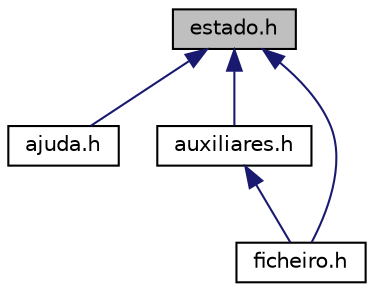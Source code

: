 digraph "estado.h"
{
  edge [fontname="Helvetica",fontsize="10",labelfontname="Helvetica",labelfontsize="10"];
  node [fontname="Helvetica",fontsize="10",shape=record];
  Node1 [label="estado.h",height=0.2,width=0.4,color="black", fillcolor="grey75", style="filled" fontcolor="black"];
  Node1 -> Node2 [dir="back",color="midnightblue",fontsize="10",style="solid"];
  Node2 [label="ajuda.h",height=0.2,width=0.4,color="black", fillcolor="white", style="filled",URL="$ajuda_8h.html"];
  Node1 -> Node3 [dir="back",color="midnightblue",fontsize="10",style="solid"];
  Node3 [label="auxiliares.h",height=0.2,width=0.4,color="black", fillcolor="white", style="filled",URL="$auxiliares_8h.html"];
  Node3 -> Node4 [dir="back",color="midnightblue",fontsize="10",style="solid"];
  Node4 [label="ficheiro.h",height=0.2,width=0.4,color="black", fillcolor="white", style="filled",URL="$ficheiro_8h.html"];
  Node1 -> Node4 [dir="back",color="midnightblue",fontsize="10",style="solid"];
}
